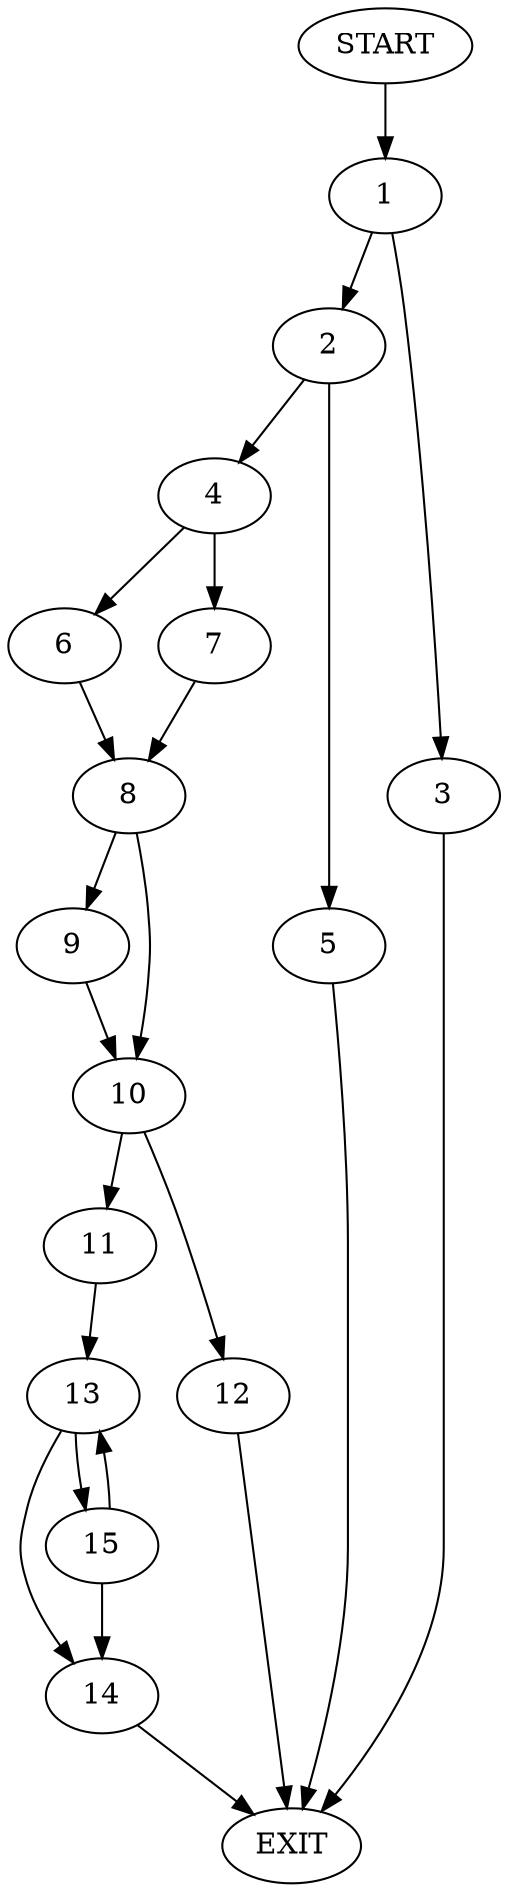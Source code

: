 digraph {
0 [label="START"]
16 [label="EXIT"]
0 -> 1
1 -> 2
1 -> 3
2 -> 4
2 -> 5
3 -> 16
4 -> 6
4 -> 7
5 -> 16
6 -> 8
7 -> 8
8 -> 9
8 -> 10
9 -> 10
10 -> 11
10 -> 12
11 -> 13
12 -> 16
13 -> 14
13 -> 15
15 -> 13
15 -> 14
14 -> 16
}

